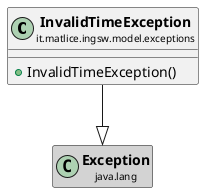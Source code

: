 @startuml

skinparam svgLinkTarget _parent
skinparam linetype ortho
set namespaceSeparator none
class "<b><size:14>InvalidTimeException</b>\n<size:10>it.matlice.ingsw.model.exceptions" as it.matlice.ingsw.model.exceptions.InvalidTimeException  [[../../../../../it/matlice/ingsw/model/exceptions/InvalidTimeException.html{it.matlice.ingsw.model.exceptions.InvalidTimeException}]] {
+InvalidTimeException()
}


class "<b><size:14>Exception</b>\n<size:10>java.lang" as java.lang.Exception  #lightgrey {
}

hide java.lang.Exception fields
hide java.lang.Exception methods

it.matlice.ingsw.model.exceptions.InvalidTimeException --|> java.lang.Exception


@enduml
